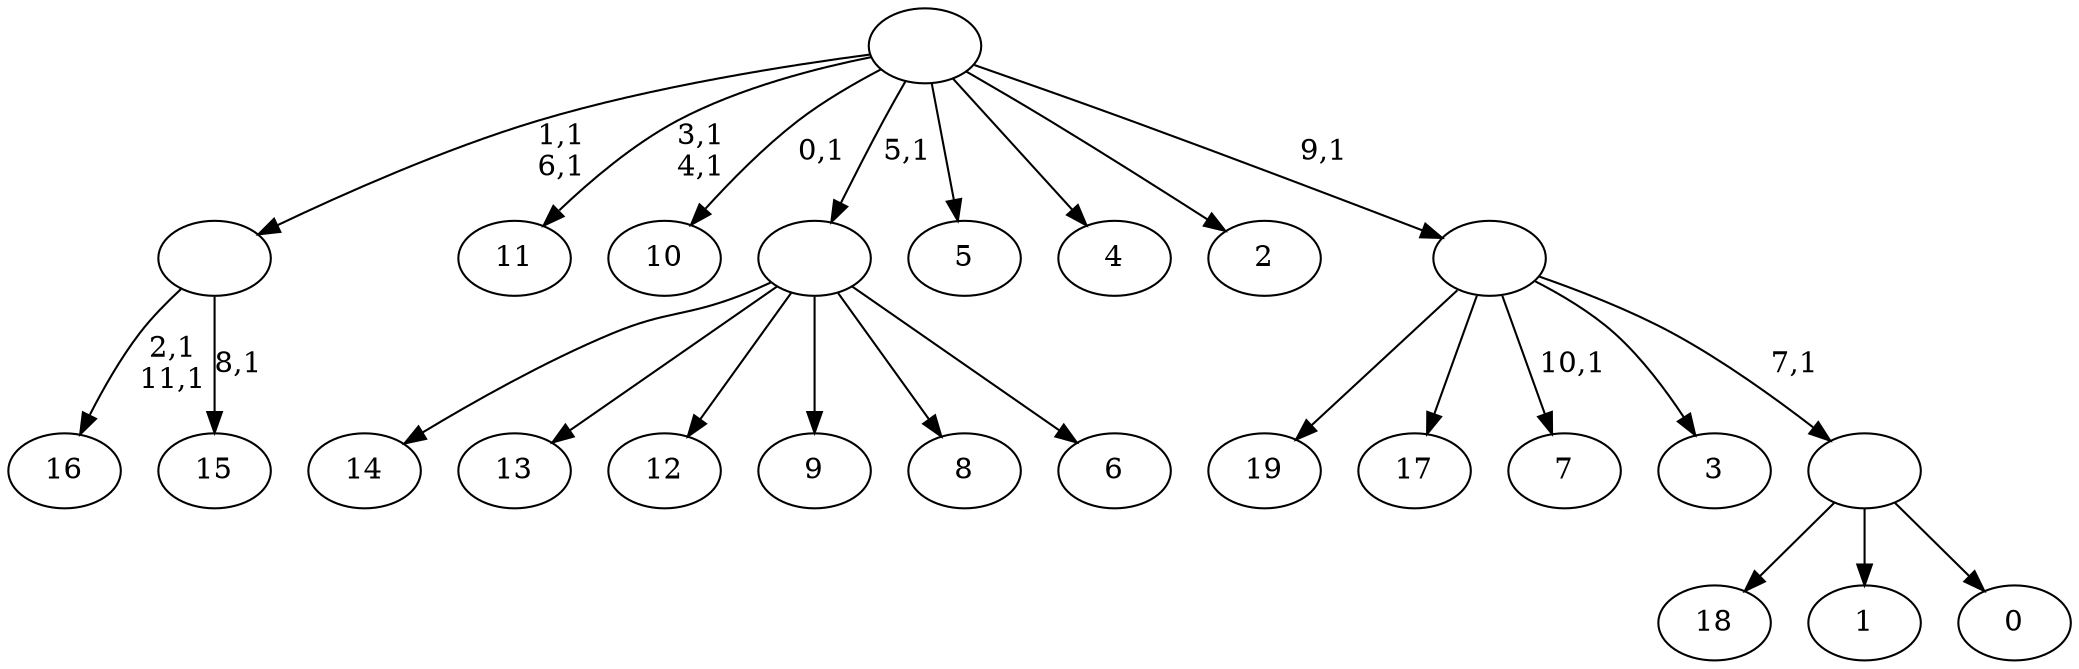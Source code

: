 digraph T {
	32 [label="19"]
	31 [label="18"]
	30 [label="17"]
	29 [label="16"]
	26 [label="15"]
	24 [label=""]
	22 [label="14"]
	21 [label="13"]
	20 [label="12"]
	19 [label="11"]
	16 [label="10"]
	14 [label="9"]
	13 [label="8"]
	12 [label="7"]
	10 [label="6"]
	9 [label=""]
	8 [label="5"]
	7 [label="4"]
	6 [label="3"]
	5 [label="2"]
	4 [label="1"]
	3 [label="0"]
	2 [label=""]
	1 [label=""]
	0 [label=""]
	24 -> 26 [label="8,1"]
	24 -> 29 [label="2,1\n11,1"]
	9 -> 22 [label=""]
	9 -> 21 [label=""]
	9 -> 20 [label=""]
	9 -> 14 [label=""]
	9 -> 13 [label=""]
	9 -> 10 [label=""]
	2 -> 31 [label=""]
	2 -> 4 [label=""]
	2 -> 3 [label=""]
	1 -> 12 [label="10,1"]
	1 -> 32 [label=""]
	1 -> 30 [label=""]
	1 -> 6 [label=""]
	1 -> 2 [label="7,1"]
	0 -> 16 [label="0,1"]
	0 -> 19 [label="3,1\n4,1"]
	0 -> 24 [label="1,1\n6,1"]
	0 -> 9 [label="5,1"]
	0 -> 8 [label=""]
	0 -> 7 [label=""]
	0 -> 5 [label=""]
	0 -> 1 [label="9,1"]
}
